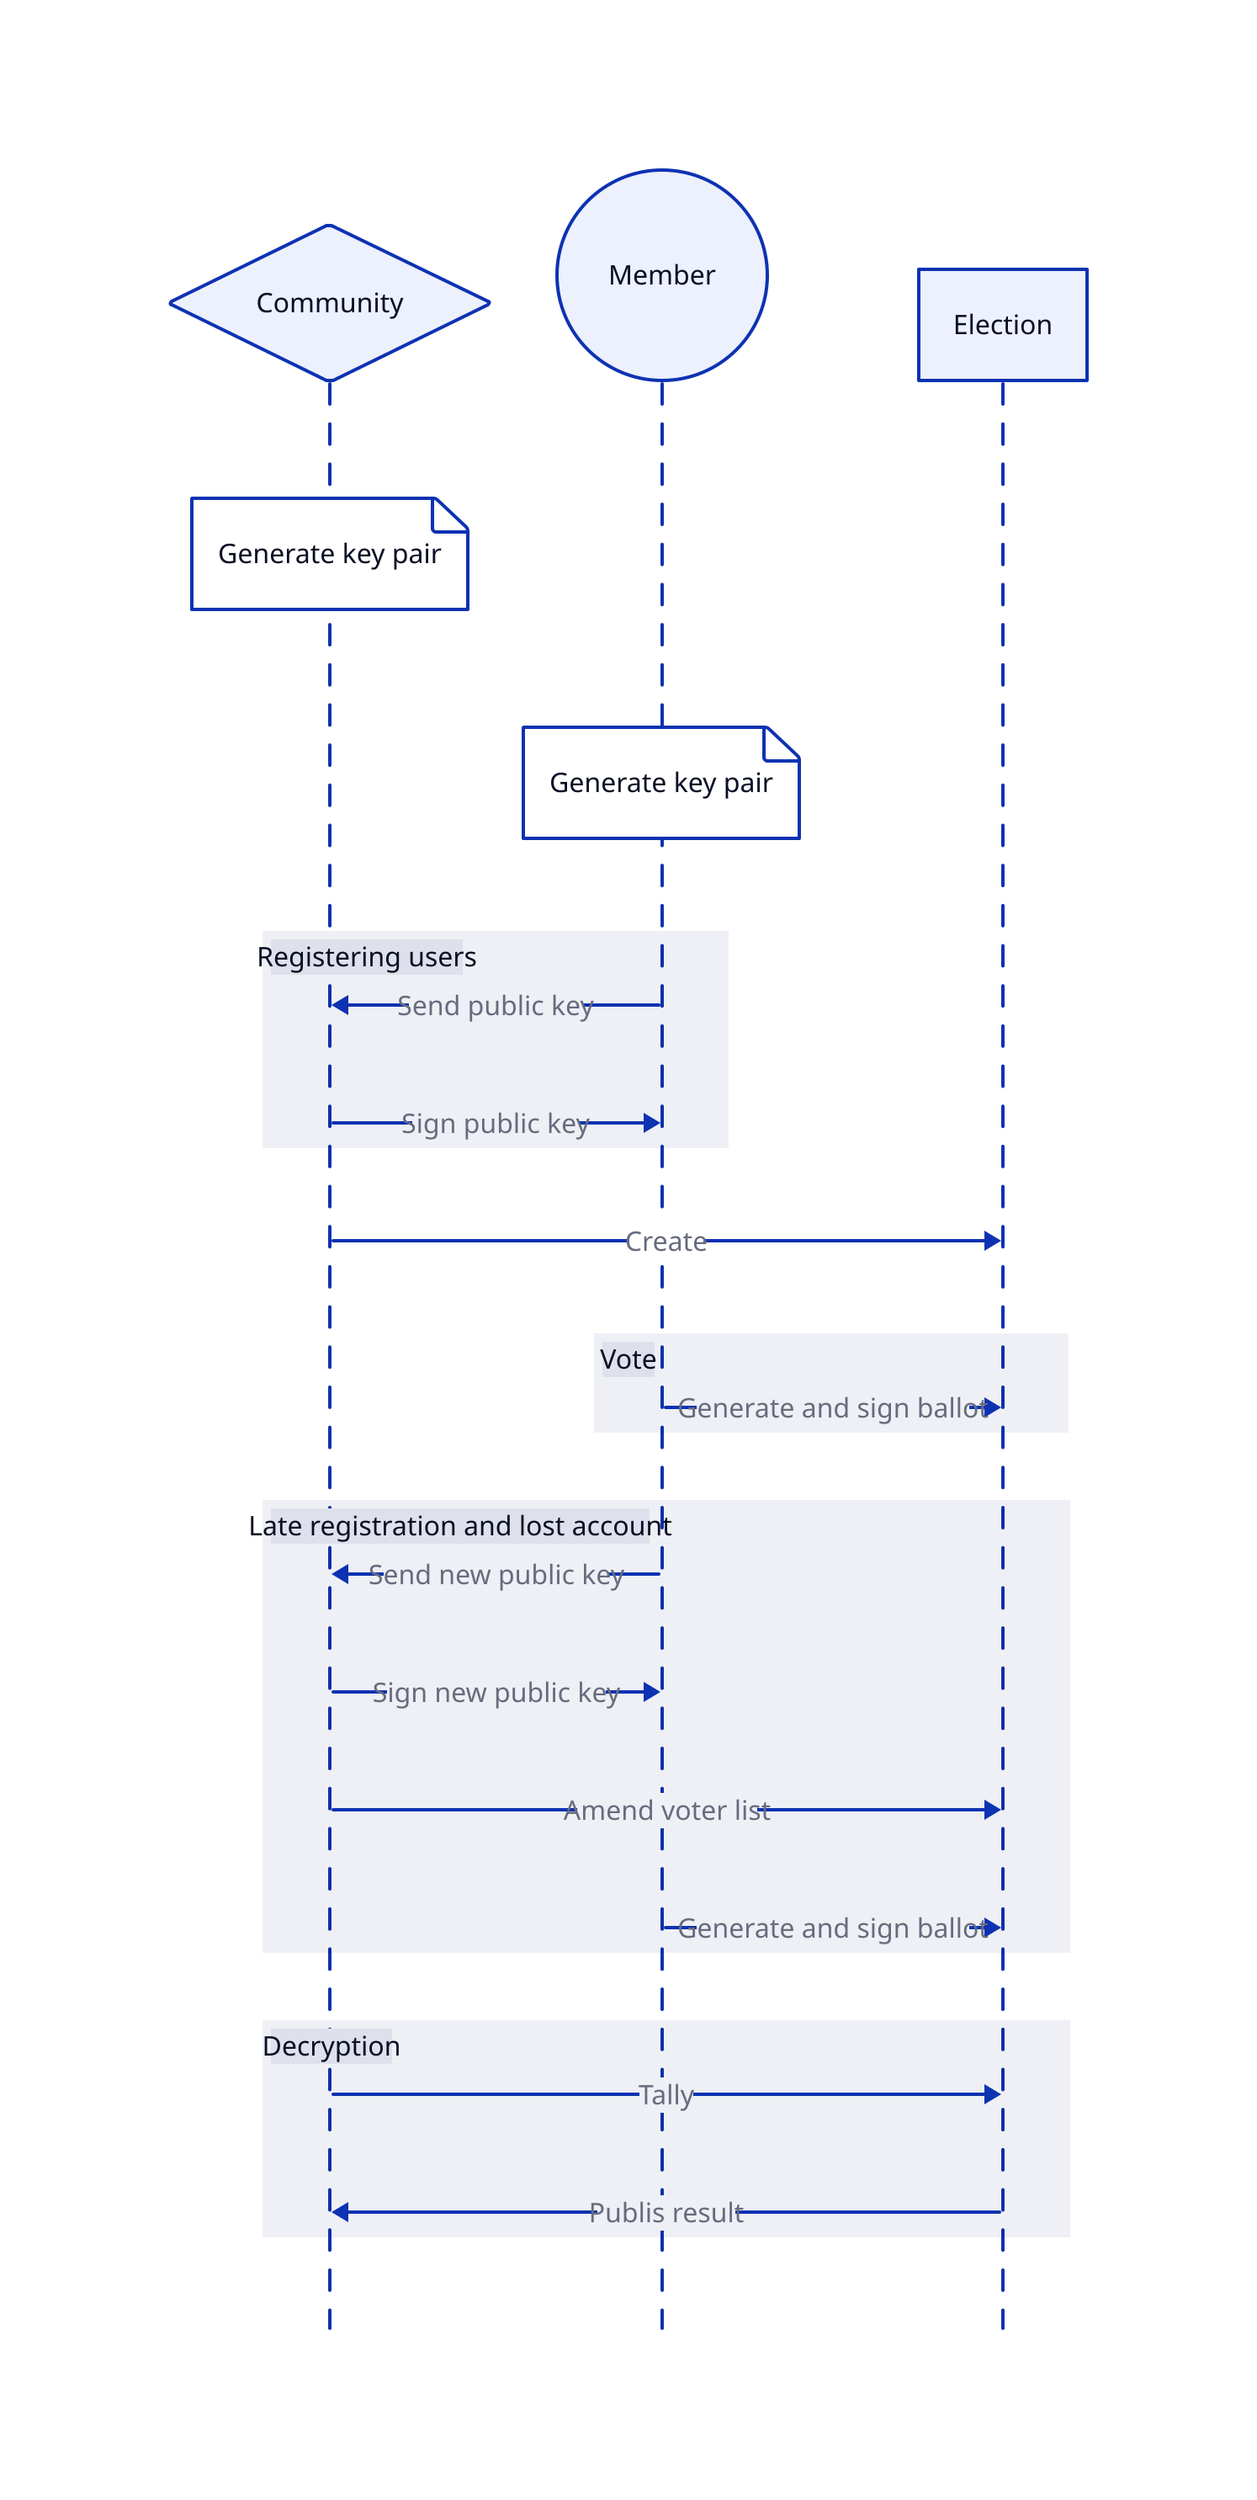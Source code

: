 shape: sequence_diagram

Community {shape: diamond}
Member {shape: circle}
Election

Community { Generate key pair }
Member { Generate key pair }

Registering users: {
  Community <- Member: Send public key
  Community -> Member: Sign public key
}

Community -> Election: Create

Vote: {
  Member -> Election: Generate and sign ballot
}

Late registration and lost account: {
  Community <- Member: Send new public key
  Community -> Member: Sign new public key
  Community -> Election: Amend voter list
  Member -> Election: Generate and sign ballot
}

Decryption {
  Community -> Election: Tally
  Community <- Election: Publis result
}